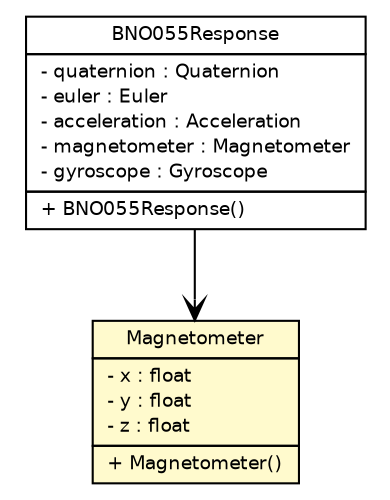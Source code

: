 #!/usr/local/bin/dot
#
# Class diagram 
# Generated by UMLGraph version R5_6-24-gf6e263 (http://www.umlgraph.org/)
#

digraph G {
	edge [fontname="Helvetica",fontsize=10,labelfontname="Helvetica",labelfontsize=10];
	node [fontname="Helvetica",fontsize=10,shape=plaintext];
	nodesep=0.25;
	ranksep=0.5;
	// ev3dev.sensors.arduino.bn055.model.BNO055Response
	c685 [label=<<table title="ev3dev.sensors.arduino.bn055.model.BNO055Response" border="0" cellborder="1" cellspacing="0" cellpadding="2" port="p" href="./BNO055Response.html">
		<tr><td><table border="0" cellspacing="0" cellpadding="1">
<tr><td align="center" balign="center"> BNO055Response </td></tr>
		</table></td></tr>
		<tr><td><table border="0" cellspacing="0" cellpadding="1">
<tr><td align="left" balign="left"> - quaternion : Quaternion </td></tr>
<tr><td align="left" balign="left"> - euler : Euler </td></tr>
<tr><td align="left" balign="left"> - acceleration : Acceleration </td></tr>
<tr><td align="left" balign="left"> - magnetometer : Magnetometer </td></tr>
<tr><td align="left" balign="left"> - gyroscope : Gyroscope </td></tr>
		</table></td></tr>
		<tr><td><table border="0" cellspacing="0" cellpadding="1">
<tr><td align="left" balign="left"> + BNO055Response() </td></tr>
		</table></td></tr>
		</table>>, URL="./BNO055Response.html", fontname="Helvetica", fontcolor="black", fontsize=9.0];
	// ev3dev.sensors.arduino.bn055.model.Magnetometer
	c688 [label=<<table title="ev3dev.sensors.arduino.bn055.model.Magnetometer" border="0" cellborder="1" cellspacing="0" cellpadding="2" port="p" bgcolor="lemonChiffon" href="./Magnetometer.html">
		<tr><td><table border="0" cellspacing="0" cellpadding="1">
<tr><td align="center" balign="center"> Magnetometer </td></tr>
		</table></td></tr>
		<tr><td><table border="0" cellspacing="0" cellpadding="1">
<tr><td align="left" balign="left"> - x : float </td></tr>
<tr><td align="left" balign="left"> - y : float </td></tr>
<tr><td align="left" balign="left"> - z : float </td></tr>
		</table></td></tr>
		<tr><td><table border="0" cellspacing="0" cellpadding="1">
<tr><td align="left" balign="left"> + Magnetometer() </td></tr>
		</table></td></tr>
		</table>>, URL="./Magnetometer.html", fontname="Helvetica", fontcolor="black", fontsize=9.0];
	// ev3dev.sensors.arduino.bn055.model.BNO055Response NAVASSOC ev3dev.sensors.arduino.bn055.model.Magnetometer
	c685:p -> c688:p [taillabel="", label="", headlabel="", fontname="Helvetica", fontcolor="black", fontsize=10.0, color="black", arrowhead=open];
}

